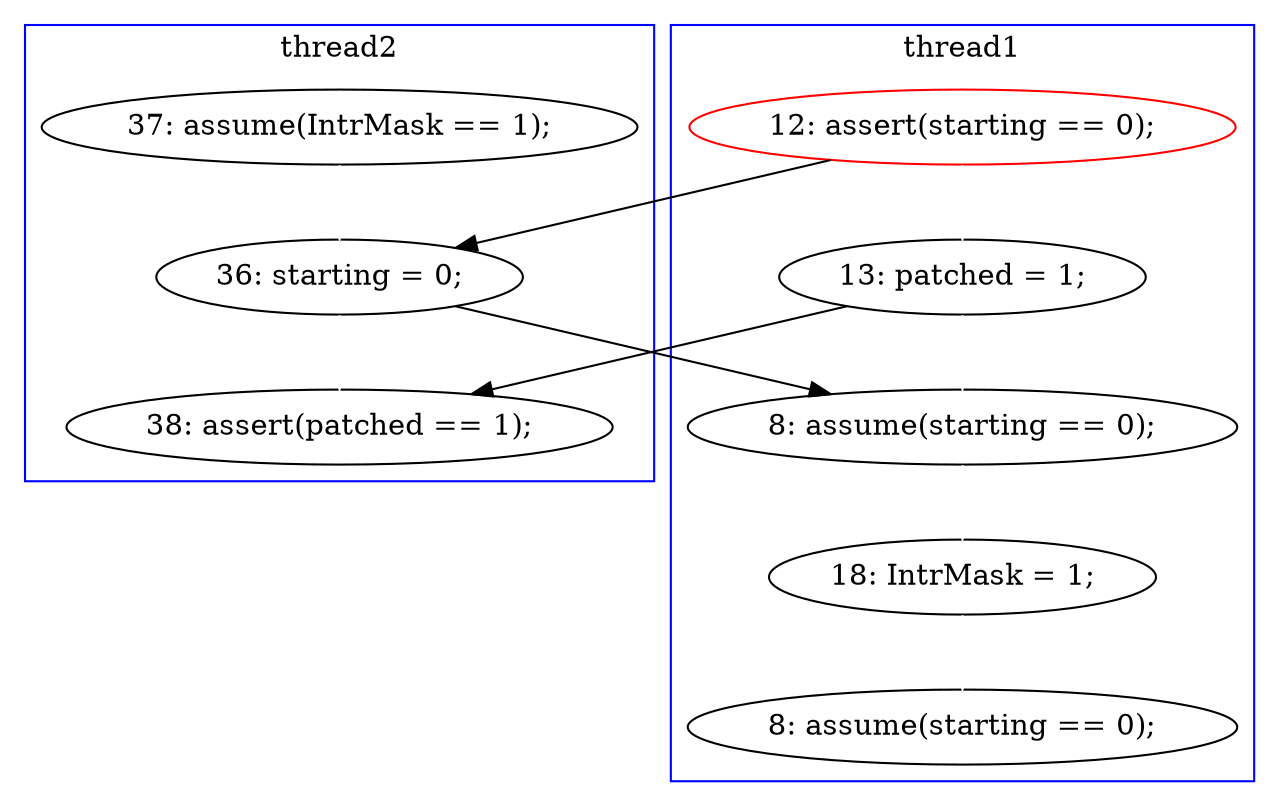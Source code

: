 digraph Counterexample {
	22 -> 25 [color = white, style = solid]
	14 -> 23 [color = black, style = solid, constraint = false]
	13 -> 21 [color = black, style = solid, constraint = false]
	21 -> 23 [color = white, style = solid]
	25 -> 31 [color = white, style = solid]
	14 -> 22 [color = white, style = solid]
	13 -> 14 [color = white, style = solid]
	21 -> 22 [color = black, style = solid, constraint = false]
	20 -> 21 [color = white, style = solid]
	subgraph cluster2 {
		label = thread2
		color = blue
		21  [label = "36: starting = 0;"]
		20  [label = "37: assume(IntrMask == 1);"]
		23  [label = "38: assert(patched == 1);"]
	}
	subgraph cluster1 {
		label = thread1
		color = blue
		22  [label = "8: assume(starting == 0);"]
		31  [label = "8: assume(starting == 0);"]
		14  [label = "13: patched = 1;"]
		25  [label = "18: IntrMask = 1;"]
		13  [label = "12: assert(starting == 0);", color = red]
	}
}